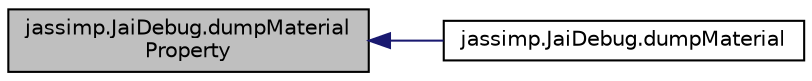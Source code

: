 digraph "jassimp.JaiDebug.dumpMaterialProperty"
{
  edge [fontname="Helvetica",fontsize="10",labelfontname="Helvetica",labelfontsize="10"];
  node [fontname="Helvetica",fontsize="10",shape=record];
  rankdir="LR";
  Node1 [label="jassimp.JaiDebug.dumpMaterial\lProperty",height=0.2,width=0.4,color="black", fillcolor="grey75", style="filled", fontcolor="black"];
  Node1 -> Node2 [dir="back",color="midnightblue",fontsize="10",style="solid",fontname="Helvetica"];
  Node2 [label="jassimp.JaiDebug.dumpMaterial",height=0.2,width=0.4,color="black", fillcolor="white", style="filled",URL="$classjassimp_1_1_jai_debug.html#a78eacfd43cd07b55780ee34f2f20a245"];
}
